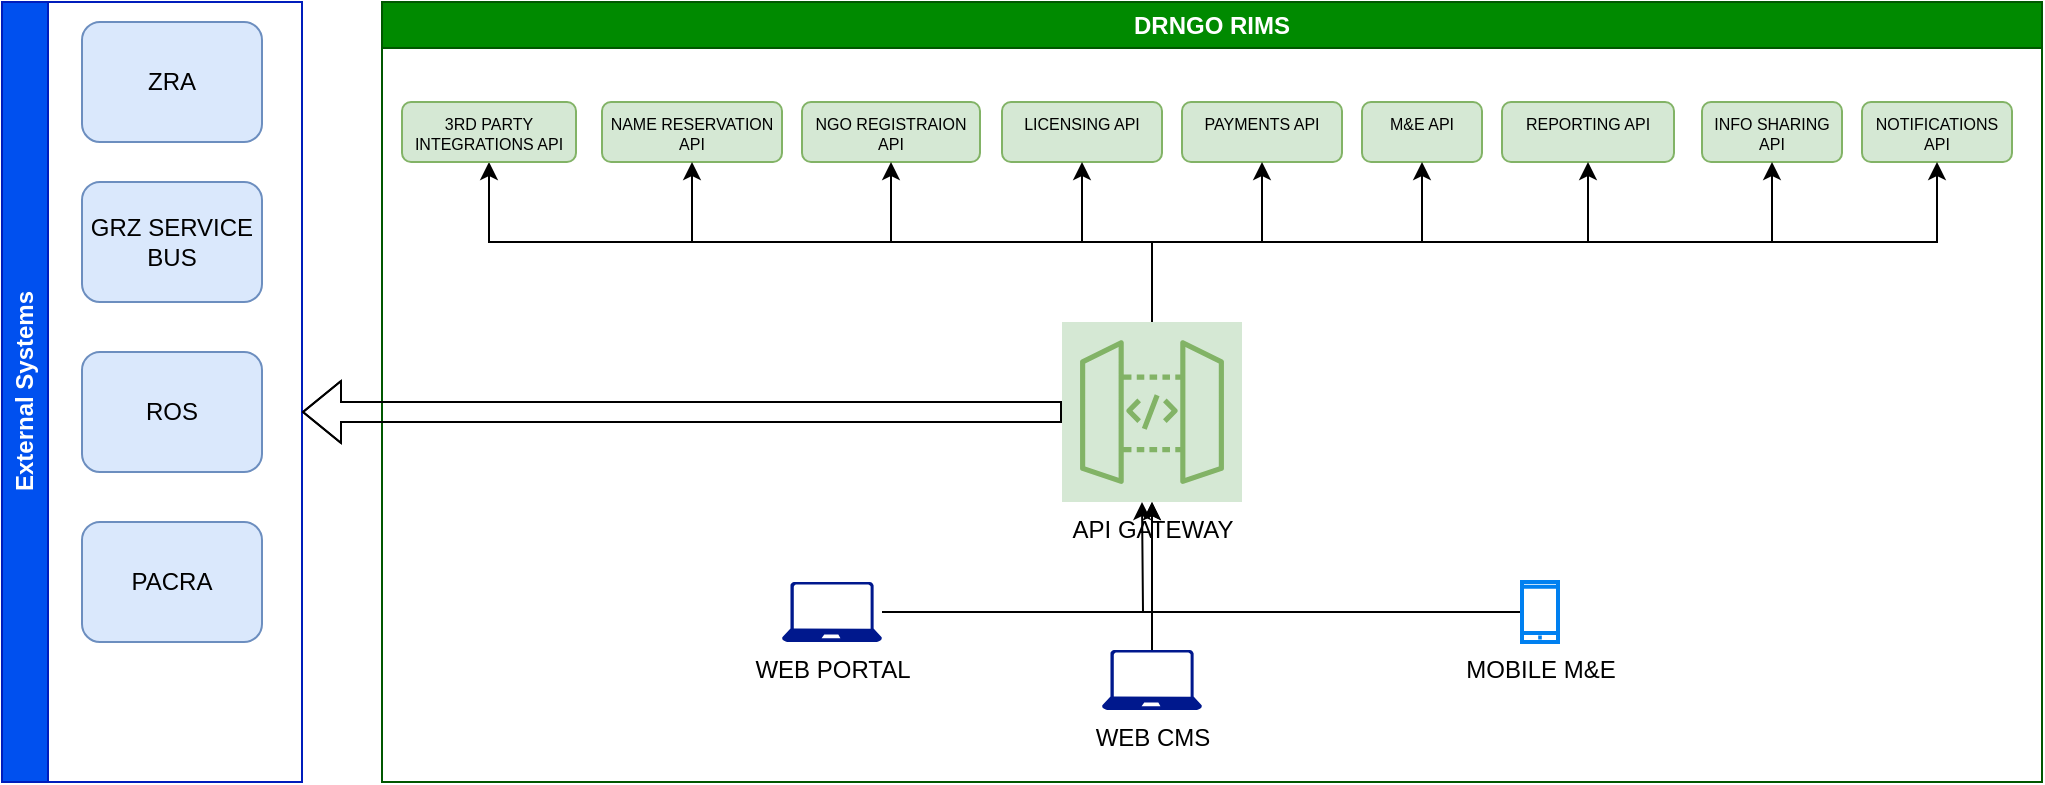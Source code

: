 <mxfile version="21.0.6" type="github">
  <diagram name="Page-1" id="fAvVTZt7Z1IpUONvtxOa">
    <mxGraphModel dx="1434" dy="756" grid="1" gridSize="10" guides="1" tooltips="1" connect="1" arrows="1" fold="1" page="1" pageScale="1" pageWidth="827" pageHeight="1169" math="0" shadow="0">
      <root>
        <mxCell id="0" />
        <mxCell id="1" parent="0" />
        <mxCell id="8NAdFE-vKVp-PAQQLgbD-1" value="External Systems" style="swimlane;horizontal=0;whiteSpace=wrap;html=1;fillColor=#0050ef;fontColor=#ffffff;strokeColor=#001DBC;" vertex="1" parent="1">
          <mxGeometry x="80" y="90" width="150" height="390" as="geometry" />
        </mxCell>
        <mxCell id="8NAdFE-vKVp-PAQQLgbD-2" value="ZRA" style="rounded=1;whiteSpace=wrap;html=1;fillColor=#dae8fc;strokeColor=#6c8ebf;" vertex="1" parent="8NAdFE-vKVp-PAQQLgbD-1">
          <mxGeometry x="40" y="10" width="90" height="60" as="geometry" />
        </mxCell>
        <mxCell id="8NAdFE-vKVp-PAQQLgbD-3" value="PACRA" style="rounded=1;whiteSpace=wrap;html=1;fillColor=#dae8fc;strokeColor=#6c8ebf;" vertex="1" parent="8NAdFE-vKVp-PAQQLgbD-1">
          <mxGeometry x="40" y="260" width="90" height="60" as="geometry" />
        </mxCell>
        <mxCell id="8NAdFE-vKVp-PAQQLgbD-5" value="GRZ SERVICE BUS" style="rounded=1;whiteSpace=wrap;html=1;fillColor=#dae8fc;strokeColor=#6c8ebf;" vertex="1" parent="8NAdFE-vKVp-PAQQLgbD-1">
          <mxGeometry x="40" y="90" width="90" height="60" as="geometry" />
        </mxCell>
        <mxCell id="8NAdFE-vKVp-PAQQLgbD-6" value="ROS" style="rounded=1;whiteSpace=wrap;html=1;fillColor=#dae8fc;strokeColor=#6c8ebf;" vertex="1" parent="8NAdFE-vKVp-PAQQLgbD-1">
          <mxGeometry x="40" y="175" width="90" height="60" as="geometry" />
        </mxCell>
        <mxCell id="8NAdFE-vKVp-PAQQLgbD-8" value="DRNGO RIMS" style="swimlane;whiteSpace=wrap;html=1;fillColor=#008a00;fontColor=#ffffff;strokeColor=#005700;" vertex="1" parent="1">
          <mxGeometry x="270" y="90" width="830" height="390" as="geometry" />
        </mxCell>
        <mxCell id="8NAdFE-vKVp-PAQQLgbD-15" value="" style="edgeStyle=orthogonalEdgeStyle;rounded=0;orthogonalLoop=1;jettySize=auto;html=1;startArrow=none;exitX=0.5;exitY=0;exitDx=0;exitDy=0;exitPerimeter=0;" edge="1" parent="8NAdFE-vKVp-PAQQLgbD-8" source="8NAdFE-vKVp-PAQQLgbD-11" target="8NAdFE-vKVp-PAQQLgbD-14">
          <mxGeometry relative="1" as="geometry">
            <mxPoint x="200" y="160" as="sourcePoint" />
          </mxGeometry>
        </mxCell>
        <mxCell id="8NAdFE-vKVp-PAQQLgbD-14" value="3RD PARTY INTEGRATIONS API" style="rounded=1;whiteSpace=wrap;html=1;verticalAlign=top;fillColor=#d5e8d4;strokeColor=#82b366;sketch=0;gradientDirection=north;dashed=0;fontStyle=0;fontSize=8;" vertex="1" parent="8NAdFE-vKVp-PAQQLgbD-8">
          <mxGeometry x="10" y="50" width="87" height="30" as="geometry" />
        </mxCell>
        <mxCell id="8NAdFE-vKVp-PAQQLgbD-22" value="NAME RESERVATION API" style="rounded=1;whiteSpace=wrap;html=1;verticalAlign=top;fillColor=#d5e8d4;strokeColor=#82b366;sketch=0;gradientDirection=north;dashed=0;fontStyle=0;fontSize=8;" vertex="1" parent="8NAdFE-vKVp-PAQQLgbD-8">
          <mxGeometry x="110" y="50" width="90" height="30" as="geometry" />
        </mxCell>
        <mxCell id="8NAdFE-vKVp-PAQQLgbD-23" value="" style="edgeStyle=orthogonalEdgeStyle;rounded=0;orthogonalLoop=1;jettySize=auto;html=1;exitX=0.5;exitY=0;exitDx=0;exitDy=0;exitPerimeter=0;" edge="1" target="8NAdFE-vKVp-PAQQLgbD-22" parent="8NAdFE-vKVp-PAQQLgbD-8" source="8NAdFE-vKVp-PAQQLgbD-11">
          <mxGeometry relative="1" as="geometry">
            <mxPoint x="256" y="205" as="sourcePoint" />
          </mxGeometry>
        </mxCell>
        <mxCell id="8NAdFE-vKVp-PAQQLgbD-26" value="NGO REGISTRAION API" style="rounded=1;whiteSpace=wrap;html=1;verticalAlign=top;fillColor=#d5e8d4;strokeColor=#82b366;sketch=0;gradientDirection=north;dashed=0;fontStyle=0;fontSize=8;" vertex="1" parent="8NAdFE-vKVp-PAQQLgbD-8">
          <mxGeometry x="210" y="50" width="89" height="30" as="geometry" />
        </mxCell>
        <mxCell id="8NAdFE-vKVp-PAQQLgbD-27" value="LICENSING API" style="rounded=1;whiteSpace=wrap;html=1;verticalAlign=top;fillColor=#d5e8d4;strokeColor=#82b366;sketch=0;gradientDirection=north;dashed=0;fontStyle=0;fontSize=8;" vertex="1" parent="8NAdFE-vKVp-PAQQLgbD-8">
          <mxGeometry x="310" y="50" width="80" height="30" as="geometry" />
        </mxCell>
        <mxCell id="8NAdFE-vKVp-PAQQLgbD-34" value="M&amp;amp;E API" style="rounded=1;whiteSpace=wrap;html=1;verticalAlign=top;fillColor=#d5e8d4;strokeColor=#82b366;sketch=0;gradientDirection=north;dashed=0;fontStyle=0;fontSize=8;" vertex="1" parent="8NAdFE-vKVp-PAQQLgbD-8">
          <mxGeometry x="490" y="50" width="60" height="30" as="geometry" />
        </mxCell>
        <mxCell id="8NAdFE-vKVp-PAQQLgbD-35" value="INFO SHARING API" style="rounded=1;whiteSpace=wrap;html=1;verticalAlign=top;fillColor=#d5e8d4;strokeColor=#82b366;sketch=0;gradientDirection=north;dashed=0;fontStyle=0;fontSize=8;" vertex="1" parent="8NAdFE-vKVp-PAQQLgbD-8">
          <mxGeometry x="660" y="50" width="70" height="30" as="geometry" />
        </mxCell>
        <mxCell id="8NAdFE-vKVp-PAQQLgbD-37" value="REPORTING API" style="rounded=1;whiteSpace=wrap;html=1;verticalAlign=top;fillColor=#d5e8d4;strokeColor=#82b366;sketch=0;gradientDirection=north;dashed=0;fontStyle=0;fontSize=8;" vertex="1" parent="8NAdFE-vKVp-PAQQLgbD-8">
          <mxGeometry x="560" y="50" width="86" height="30" as="geometry" />
        </mxCell>
        <mxCell id="8NAdFE-vKVp-PAQQLgbD-38" value="PAYMENTS API" style="rounded=1;whiteSpace=wrap;html=1;verticalAlign=top;fillColor=#d5e8d4;strokeColor=#82b366;sketch=0;gradientDirection=north;dashed=0;fontStyle=0;fontSize=8;" vertex="1" parent="8NAdFE-vKVp-PAQQLgbD-8">
          <mxGeometry x="400" y="50" width="80" height="30" as="geometry" />
        </mxCell>
        <mxCell id="8NAdFE-vKVp-PAQQLgbD-36" value="NOTIFICATIONS API" style="rounded=1;whiteSpace=wrap;html=1;verticalAlign=top;fillColor=#d5e8d4;strokeColor=#82b366;sketch=0;gradientDirection=north;dashed=0;fontStyle=0;fontSize=8;" vertex="1" parent="8NAdFE-vKVp-PAQQLgbD-8">
          <mxGeometry x="740" y="50" width="75" height="30" as="geometry" />
        </mxCell>
        <mxCell id="8NAdFE-vKVp-PAQQLgbD-40" value="" style="edgeStyle=orthogonalEdgeStyle;rounded=0;orthogonalLoop=1;jettySize=auto;html=1;entryX=0.5;entryY=1;entryDx=0;entryDy=0;exitX=0.5;exitY=0;exitDx=0;exitDy=0;exitPerimeter=0;" edge="1" parent="8NAdFE-vKVp-PAQQLgbD-8" source="8NAdFE-vKVp-PAQQLgbD-11" target="8NAdFE-vKVp-PAQQLgbD-26">
          <mxGeometry relative="1" as="geometry">
            <mxPoint x="134" y="170" as="sourcePoint" />
            <mxPoint x="165" y="90" as="targetPoint" />
          </mxGeometry>
        </mxCell>
        <mxCell id="8NAdFE-vKVp-PAQQLgbD-55" style="edgeStyle=orthogonalEdgeStyle;rounded=0;orthogonalLoop=1;jettySize=auto;html=1;" edge="1" parent="8NAdFE-vKVp-PAQQLgbD-8" source="8NAdFE-vKVp-PAQQLgbD-41" target="8NAdFE-vKVp-PAQQLgbD-11">
          <mxGeometry relative="1" as="geometry" />
        </mxCell>
        <mxCell id="8NAdFE-vKVp-PAQQLgbD-41" value="WEB CMS" style="sketch=0;aspect=fixed;pointerEvents=1;shadow=0;dashed=0;html=1;strokeColor=none;labelPosition=center;verticalLabelPosition=bottom;verticalAlign=top;align=center;fillColor=#00188D;shape=mxgraph.azure.laptop" vertex="1" parent="8NAdFE-vKVp-PAQQLgbD-8">
          <mxGeometry x="360" y="324" width="50" height="30" as="geometry" />
        </mxCell>
        <mxCell id="8NAdFE-vKVp-PAQQLgbD-57" style="edgeStyle=orthogonalEdgeStyle;rounded=0;orthogonalLoop=1;jettySize=auto;html=1;" edge="1" parent="8NAdFE-vKVp-PAQQLgbD-8" source="8NAdFE-vKVp-PAQQLgbD-43">
          <mxGeometry relative="1" as="geometry">
            <mxPoint x="380" y="250" as="targetPoint" />
          </mxGeometry>
        </mxCell>
        <mxCell id="8NAdFE-vKVp-PAQQLgbD-43" value="MOBILE M&amp;amp;E" style="html=1;verticalLabelPosition=bottom;align=center;labelBackgroundColor=#ffffff;verticalAlign=top;strokeWidth=2;strokeColor=#0080F0;shadow=0;dashed=0;shape=mxgraph.ios7.icons.smartphone;" vertex="1" parent="8NAdFE-vKVp-PAQQLgbD-8">
          <mxGeometry x="570" y="290" width="18" height="30" as="geometry" />
        </mxCell>
        <mxCell id="8NAdFE-vKVp-PAQQLgbD-56" style="edgeStyle=orthogonalEdgeStyle;rounded=0;orthogonalLoop=1;jettySize=auto;html=1;" edge="1" parent="8NAdFE-vKVp-PAQQLgbD-8" source="8NAdFE-vKVp-PAQQLgbD-44" target="8NAdFE-vKVp-PAQQLgbD-11">
          <mxGeometry relative="1" as="geometry" />
        </mxCell>
        <mxCell id="8NAdFE-vKVp-PAQQLgbD-44" value="WEB PORTAL" style="sketch=0;aspect=fixed;pointerEvents=1;shadow=0;dashed=0;html=1;strokeColor=none;labelPosition=center;verticalLabelPosition=bottom;verticalAlign=top;align=center;fillColor=#00188D;shape=mxgraph.azure.laptop" vertex="1" parent="8NAdFE-vKVp-PAQQLgbD-8">
          <mxGeometry x="200" y="290" width="50" height="30" as="geometry" />
        </mxCell>
        <mxCell id="8NAdFE-vKVp-PAQQLgbD-46" value="" style="edgeStyle=orthogonalEdgeStyle;rounded=0;orthogonalLoop=1;jettySize=auto;html=1;entryX=0.5;entryY=1;entryDx=0;entryDy=0;exitX=0.5;exitY=0;exitDx=0;exitDy=0;exitPerimeter=0;" edge="1" parent="8NAdFE-vKVp-PAQQLgbD-8" source="8NAdFE-vKVp-PAQQLgbD-11" target="8NAdFE-vKVp-PAQQLgbD-27">
          <mxGeometry relative="1" as="geometry">
            <mxPoint x="380" y="130" as="sourcePoint" />
            <mxPoint x="265" y="90" as="targetPoint" />
          </mxGeometry>
        </mxCell>
        <mxCell id="8NAdFE-vKVp-PAQQLgbD-47" value="" style="edgeStyle=orthogonalEdgeStyle;rounded=0;orthogonalLoop=1;jettySize=auto;html=1;entryX=0.5;entryY=1;entryDx=0;entryDy=0;exitX=0.5;exitY=0;exitDx=0;exitDy=0;exitPerimeter=0;" edge="1" parent="8NAdFE-vKVp-PAQQLgbD-8" source="8NAdFE-vKVp-PAQQLgbD-11" target="8NAdFE-vKVp-PAQQLgbD-37">
          <mxGeometry relative="1" as="geometry">
            <mxPoint x="395" y="140" as="sourcePoint" />
            <mxPoint x="360" y="90" as="targetPoint" />
          </mxGeometry>
        </mxCell>
        <mxCell id="8NAdFE-vKVp-PAQQLgbD-48" value="" style="edgeStyle=orthogonalEdgeStyle;rounded=0;orthogonalLoop=1;jettySize=auto;html=1;entryX=0.5;entryY=1;entryDx=0;entryDy=0;" edge="1" parent="8NAdFE-vKVp-PAQQLgbD-8" source="8NAdFE-vKVp-PAQQLgbD-11" target="8NAdFE-vKVp-PAQQLgbD-38">
          <mxGeometry relative="1" as="geometry">
            <mxPoint x="405" y="150" as="sourcePoint" />
            <mxPoint x="370" y="100" as="targetPoint" />
          </mxGeometry>
        </mxCell>
        <mxCell id="8NAdFE-vKVp-PAQQLgbD-49" value="" style="edgeStyle=orthogonalEdgeStyle;rounded=0;orthogonalLoop=1;jettySize=auto;html=1;entryX=0.5;entryY=1;entryDx=0;entryDy=0;exitX=0.5;exitY=0;exitDx=0;exitDy=0;exitPerimeter=0;" edge="1" parent="8NAdFE-vKVp-PAQQLgbD-8" source="8NAdFE-vKVp-PAQQLgbD-11" target="8NAdFE-vKVp-PAQQLgbD-34">
          <mxGeometry relative="1" as="geometry">
            <mxPoint x="415" y="160" as="sourcePoint" />
            <mxPoint x="380" y="110" as="targetPoint" />
          </mxGeometry>
        </mxCell>
        <mxCell id="8NAdFE-vKVp-PAQQLgbD-59" style="edgeStyle=orthogonalEdgeStyle;rounded=0;orthogonalLoop=1;jettySize=auto;html=1;shape=flexArrow;" edge="1" parent="8NAdFE-vKVp-PAQQLgbD-8" source="8NAdFE-vKVp-PAQQLgbD-11">
          <mxGeometry relative="1" as="geometry">
            <mxPoint x="-40" y="205" as="targetPoint" />
          </mxGeometry>
        </mxCell>
        <mxCell id="8NAdFE-vKVp-PAQQLgbD-11" value="API GATEWAY" style="sketch=0;points=[[0,0,0],[0.25,0,0],[0.5,0,0],[0.75,0,0],[1,0,0],[0,1,0],[0.25,1,0],[0.5,1,0],[0.75,1,0],[1,1,0],[0,0.25,0],[0,0.5,0],[0,0.75,0],[1,0.25,0],[1,0.5,0],[1,0.75,0]];outlineConnect=0;gradientDirection=north;fillColor=#d5e8d4;strokeColor=#82b366;dashed=0;verticalLabelPosition=bottom;verticalAlign=top;align=center;html=1;fontSize=12;fontStyle=0;aspect=fixed;shape=mxgraph.aws4.resourceIcon;resIcon=mxgraph.aws4.api_gateway;" vertex="1" parent="8NAdFE-vKVp-PAQQLgbD-8">
          <mxGeometry x="340" y="160" width="90" height="90" as="geometry" />
        </mxCell>
        <mxCell id="8NAdFE-vKVp-PAQQLgbD-53" value="" style="edgeStyle=orthogonalEdgeStyle;rounded=0;orthogonalLoop=1;jettySize=auto;html=1;entryX=0.5;entryY=1;entryDx=0;entryDy=0;exitX=0.5;exitY=0;exitDx=0;exitDy=0;exitPerimeter=0;" edge="1" parent="8NAdFE-vKVp-PAQQLgbD-8" source="8NAdFE-vKVp-PAQQLgbD-11" target="8NAdFE-vKVp-PAQQLgbD-35">
          <mxGeometry relative="1" as="geometry">
            <mxPoint x="395" y="170" as="sourcePoint" />
            <mxPoint x="613" y="90" as="targetPoint" />
          </mxGeometry>
        </mxCell>
        <mxCell id="8NAdFE-vKVp-PAQQLgbD-54" value="" style="edgeStyle=orthogonalEdgeStyle;rounded=0;orthogonalLoop=1;jettySize=auto;html=1;entryX=0.5;entryY=1;entryDx=0;entryDy=0;exitX=0.5;exitY=0;exitDx=0;exitDy=0;exitPerimeter=0;" edge="1" parent="8NAdFE-vKVp-PAQQLgbD-8" source="8NAdFE-vKVp-PAQQLgbD-11" target="8NAdFE-vKVp-PAQQLgbD-36">
          <mxGeometry relative="1" as="geometry">
            <mxPoint x="395" y="170" as="sourcePoint" />
            <mxPoint x="705" y="90" as="targetPoint" />
          </mxGeometry>
        </mxCell>
        <mxCell id="8NAdFE-vKVp-PAQQLgbD-58" style="edgeStyle=orthogonalEdgeStyle;rounded=0;orthogonalLoop=1;jettySize=auto;html=1;exitX=0.5;exitY=1;exitDx=0;exitDy=0;exitPerimeter=0;" edge="1" parent="8NAdFE-vKVp-PAQQLgbD-8" source="8NAdFE-vKVp-PAQQLgbD-41" target="8NAdFE-vKVp-PAQQLgbD-41">
          <mxGeometry relative="1" as="geometry" />
        </mxCell>
      </root>
    </mxGraphModel>
  </diagram>
</mxfile>
